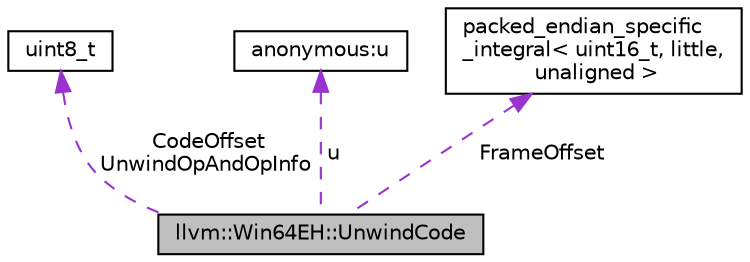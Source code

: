 digraph "llvm::Win64EH::UnwindCode"
{
 // LATEX_PDF_SIZE
  bgcolor="transparent";
  edge [fontname="Helvetica",fontsize="10",labelfontname="Helvetica",labelfontsize="10"];
  node [fontname="Helvetica",fontsize="10",shape="box"];
  Node1 [label="llvm::Win64EH::UnwindCode",height=0.2,width=0.4,color="black", fillcolor="grey75", style="filled", fontcolor="black",tooltip="UnwindCode - This union describes a single operation in a function prolog, or part thereof."];
  Node2 -> Node1 [dir="back",color="darkorchid3",fontsize="10",style="dashed",label=" CodeOffset\nUnwindOpAndOpInfo" ,fontname="Helvetica"];
  Node2 [label="uint8_t",height=0.2,width=0.4,color="black",tooltip=" "];
  Node3 -> Node1 [dir="back",color="darkorchid3",fontsize="10",style="dashed",label=" u" ,fontname="Helvetica"];
  Node3 [label="anonymous:u",height=0.2,width=0.4,color="black",tooltip=" "];
  Node4 -> Node1 [dir="back",color="darkorchid3",fontsize="10",style="dashed",label=" FrameOffset" ,fontname="Helvetica"];
  Node4 [label="packed_endian_specific\l_integral\< uint16_t, little,\l unaligned \>",height=0.2,width=0.4,color="black",tooltip=" "];
}
